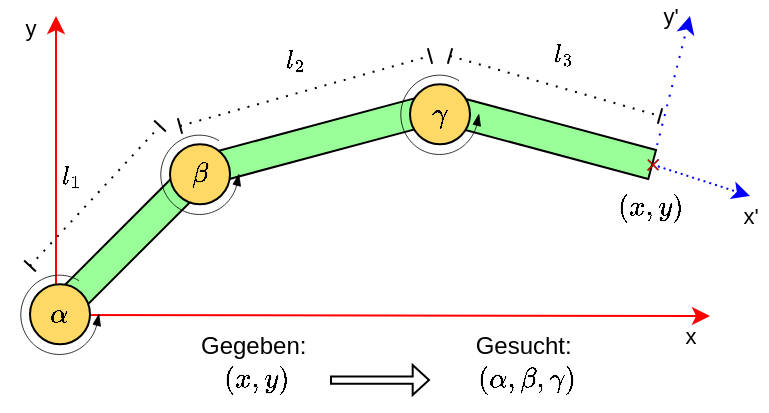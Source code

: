 <mxfile version="21.6.8" type="device">
  <diagram name="Seite-1" id="3bJTxwIxubii4uImqAV2">
    <mxGraphModel dx="1418" dy="828" grid="1" gridSize="5" guides="1" tooltips="1" connect="1" arrows="1" fold="1" page="1" pageScale="1" pageWidth="827" pageHeight="1169" math="1" shadow="0">
      <root>
        <mxCell id="0" />
        <mxCell id="1" parent="0" />
        <mxCell id="2N6IUonwRyo1CEOqqImY-4" value="y" style="endArrow=classic;html=1;rounded=0;labelBackgroundColor=none;fillColor=#a20025;strokeColor=#FF0000;" parent="1" edge="1">
          <mxGeometry x="0.92" y="13" width="50" height="50" relative="1" as="geometry">
            <mxPoint x="183" y="510" as="sourcePoint" />
            <mxPoint x="183" y="360" as="targetPoint" />
            <mxPoint as="offset" />
          </mxGeometry>
        </mxCell>
        <mxCell id="2N6IUonwRyo1CEOqqImY-20" value="x" style="endArrow=classic;html=1;rounded=0;exitX=1;exitY=0.5;exitDx=0;exitDy=0;labelBackgroundColor=none;fillColor=#a20025;strokeColor=#FF0000;" parent="1" source="2N6IUonwRyo1CEOqqImY-15" edge="1">
          <mxGeometry x="0.939" y="-10" width="50" height="50" relative="1" as="geometry">
            <mxPoint x="193" y="520" as="sourcePoint" />
            <mxPoint x="510" y="510" as="targetPoint" />
            <mxPoint as="offset" />
          </mxGeometry>
        </mxCell>
        <mxCell id="2N6IUonwRyo1CEOqqImY-10" value="" style="rounded=0;whiteSpace=wrap;html=1;rotation=-105;direction=north;fillColor=#99FF99;strokeColor=#000000;" parent="1" vertex="1">
          <mxGeometry x="306.84" y="365.39" width="15" height="112.76" as="geometry" />
        </mxCell>
        <mxCell id="2N6IUonwRyo1CEOqqImY-15" value="" style="rounded=0;whiteSpace=wrap;html=1;rotation=-135;direction=north;fillColor=#99FF99;strokeColor=#000000;" parent="1" vertex="1">
          <mxGeometry x="210.86" y="424.14" width="15" height="100" as="geometry" />
        </mxCell>
        <mxCell id="2N6IUonwRyo1CEOqqImY-2" value="$$\beta$$" style="ellipse;whiteSpace=wrap;html=1;aspect=fixed;strokeColor=#000000;fillColor=#FFD966;" parent="1" vertex="1">
          <mxGeometry x="240" y="424.14" width="30" height="30" as="geometry" />
        </mxCell>
        <mxCell id="2N6IUonwRyo1CEOqqImY-16" value="$$\alpha$$" style="ellipse;whiteSpace=wrap;html=1;aspect=fixed;fillColor=#FFD966;strokeColor=#000000;" parent="1" vertex="1">
          <mxGeometry x="170" y="494.14" width="30" height="30" as="geometry" />
        </mxCell>
        <mxCell id="2N6IUonwRyo1CEOqqImY-22" value="y&#39;" style="endArrow=classic;html=1;rounded=0;exitX=0;exitY=0.5;exitDx=0;exitDy=0;dashed=1;dashPattern=1 4;labelBackgroundColor=none;fillColor=#0050ef;strokeColor=#0000FF;" parent="1" source="2N6IUonwRyo1CEOqqImY-14" edge="1">
          <mxGeometry x="0.937" y="10" width="50" height="50" relative="1" as="geometry">
            <mxPoint x="482" y="434.237" as="sourcePoint" />
            <mxPoint x="500" y="360" as="targetPoint" />
            <mxPoint as="offset" />
          </mxGeometry>
        </mxCell>
        <mxCell id="2N6IUonwRyo1CEOqqImY-23" value="x&#39;" style="endArrow=classic;html=1;rounded=0;exitX=0;exitY=0.5;exitDx=0;exitDy=0;dashed=1;dashPattern=1 2;labelBackgroundColor=none;fillColor=#0050ef;strokeColor=#0000FF;" parent="1" source="2N6IUonwRyo1CEOqqImY-14" edge="1">
          <mxGeometry x="1" y="-10" width="50" height="50" relative="1" as="geometry">
            <mxPoint x="491" y="444" as="sourcePoint" />
            <mxPoint x="530" y="450" as="targetPoint" />
            <mxPoint x="3" as="offset" />
          </mxGeometry>
        </mxCell>
        <mxCell id="2N6IUonwRyo1CEOqqImY-25" value="$$l_2$$" style="endArrow=baseDash;html=1;rounded=0;dashed=1;dashPattern=1 4;startArrow=baseDash;startFill=0;endFill=0;labelBackgroundColor=none;" parent="1" edge="1">
          <mxGeometry x="-0.015" y="16" width="50" height="50" relative="1" as="geometry">
            <mxPoint x="245" y="415" as="sourcePoint" />
            <mxPoint x="370" y="380" as="targetPoint" />
            <mxPoint as="offset" />
          </mxGeometry>
        </mxCell>
        <mxCell id="2N6IUonwRyo1CEOqqImY-26" value="$$l_3$$" style="endArrow=baseDash;html=1;rounded=0;dashed=1;dashPattern=1 4;startArrow=baseDash;startFill=0;endFill=0;labelBackgroundColor=none;" parent="1" edge="1">
          <mxGeometry x="-0.015" y="16" width="50" height="50" relative="1" as="geometry">
            <mxPoint x="380" y="380" as="sourcePoint" />
            <mxPoint x="485" y="410" as="targetPoint" />
            <mxPoint as="offset" />
          </mxGeometry>
        </mxCell>
        <mxCell id="2N6IUonwRyo1CEOqqImY-27" value="$$l_1$$" style="endArrow=baseDash;html=1;rounded=0;dashed=1;dashPattern=1 4;startArrow=baseDash;startFill=0;endFill=0;labelBackgroundColor=none;" parent="1" edge="1">
          <mxGeometry x="-0.015" y="16" width="50" height="50" relative="1" as="geometry">
            <mxPoint x="170" y="485" as="sourcePoint" />
            <mxPoint x="235" y="415" as="targetPoint" />
            <mxPoint as="offset" />
          </mxGeometry>
        </mxCell>
        <mxCell id="2N6IUonwRyo1CEOqqImY-14" value="" style="rounded=0;whiteSpace=wrap;html=1;rotation=-75;direction=north;fillColor=#99FF99;strokeColor=#000000;" parent="1" vertex="1">
          <mxGeometry x="422.98" y="368.3" width="15" height="104.76" as="geometry" />
        </mxCell>
        <mxCell id="2N6IUonwRyo1CEOqqImY-18" value="$$\gamma$$" style="ellipse;whiteSpace=wrap;html=1;aspect=fixed;fillColor=#FFD966;strokeColor=#000000;" parent="1" vertex="1">
          <mxGeometry x="360" y="394.14" width="30" height="30" as="geometry" />
        </mxCell>
        <mxCell id="2N6IUonwRyo1CEOqqImY-28" value="$$(x, y)$$&amp;nbsp;" style="text;html=1;align=center;verticalAlign=middle;resizable=0;points=[];autosize=1;strokeColor=none;fillColor=none;" parent="1" vertex="1">
          <mxGeometry x="440" y="448.15" width="80" height="30" as="geometry" />
        </mxCell>
        <mxCell id="2N6IUonwRyo1CEOqqImY-29" value="Gegeben:&amp;nbsp;" style="text;html=1;align=center;verticalAlign=middle;resizable=0;points=[];autosize=1;strokeColor=none;fillColor=none;" parent="1" vertex="1">
          <mxGeometry x="245" y="510" width="75" height="30" as="geometry" />
        </mxCell>
        <mxCell id="2N6IUonwRyo1CEOqqImY-32" value="Gesucht:&amp;nbsp;" style="text;html=1;align=center;verticalAlign=middle;resizable=0;points=[];autosize=1;strokeColor=none;fillColor=none;" parent="1" vertex="1">
          <mxGeometry x="382.5" y="510" width="70" height="30" as="geometry" />
        </mxCell>
        <mxCell id="2N6IUonwRyo1CEOqqImY-33" value="" style="shape=flexArrow;endArrow=classic;html=1;rounded=0;width=3.654;endSize=2.385;endWidth=10.259;" parent="1" edge="1">
          <mxGeometry width="50" height="50" relative="1" as="geometry">
            <mxPoint x="320" y="542.02" as="sourcePoint" />
            <mxPoint x="370" y="542.02" as="targetPoint" />
          </mxGeometry>
        </mxCell>
        <mxCell id="3QRMrKg48j471u2sYYjF-1" value="" style="verticalLabelPosition=bottom;html=1;verticalAlign=top;strokeWidth=0.4;shape=mxgraph.lean_mapping.physical_pull;pointerEvents=1;perimeterSpacing=1;fillColor=#000000;strokeColor=#000000;shadow=0;" parent="1" vertex="1">
          <mxGeometry x="165" y="489.14" width="40" height="40" as="geometry" />
        </mxCell>
        <mxCell id="3QRMrKg48j471u2sYYjF-2" value="" style="verticalLabelPosition=bottom;html=1;verticalAlign=top;strokeWidth=0.4;shape=mxgraph.lean_mapping.physical_pull;pointerEvents=1;perimeterSpacing=1;fillColor=#000000;strokeColor=#000000;shadow=0;" parent="1" vertex="1">
          <mxGeometry x="235" y="419.14" width="40" height="40" as="geometry" />
        </mxCell>
        <mxCell id="3QRMrKg48j471u2sYYjF-3" value="" style="verticalLabelPosition=bottom;html=1;verticalAlign=top;strokeWidth=0.4;shape=mxgraph.lean_mapping.physical_pull;pointerEvents=1;perimeterSpacing=1;fillColor=#000000;strokeColor=#000000;shadow=0;" parent="1" vertex="1">
          <mxGeometry x="355" y="389.14" width="40" height="40" as="geometry" />
        </mxCell>
        <mxCell id="3QRMrKg48j471u2sYYjF-4" value="" style="shape=cross;whiteSpace=wrap;html=1;rotation=-45;size=0.094;fillColor=#FF0000;strokeColor=#000000;strokeWidth=0.2;" parent="1" vertex="1">
          <mxGeometry x="477.49" y="430.55" width="7.67" height="7.25" as="geometry" />
        </mxCell>
        <mxCell id="3QRMrKg48j471u2sYYjF-12" value="$$(\alpha,\beta,\gamma) $$" style="text;html=1;align=center;verticalAlign=middle;resizable=0;points=[];autosize=1;strokeColor=none;fillColor=none;" parent="1" vertex="1">
          <mxGeometry x="332.5" y="527.14" width="170" height="30" as="geometry" />
        </mxCell>
        <mxCell id="3QRMrKg48j471u2sYYjF-13" value="$$(x,y)$$" style="text;html=1;align=center;verticalAlign=middle;resizable=0;points=[];autosize=1;strokeColor=none;fillColor=none;" parent="1" vertex="1">
          <mxGeometry x="247.5" y="527.14" width="70" height="30" as="geometry" />
        </mxCell>
      </root>
    </mxGraphModel>
  </diagram>
</mxfile>
